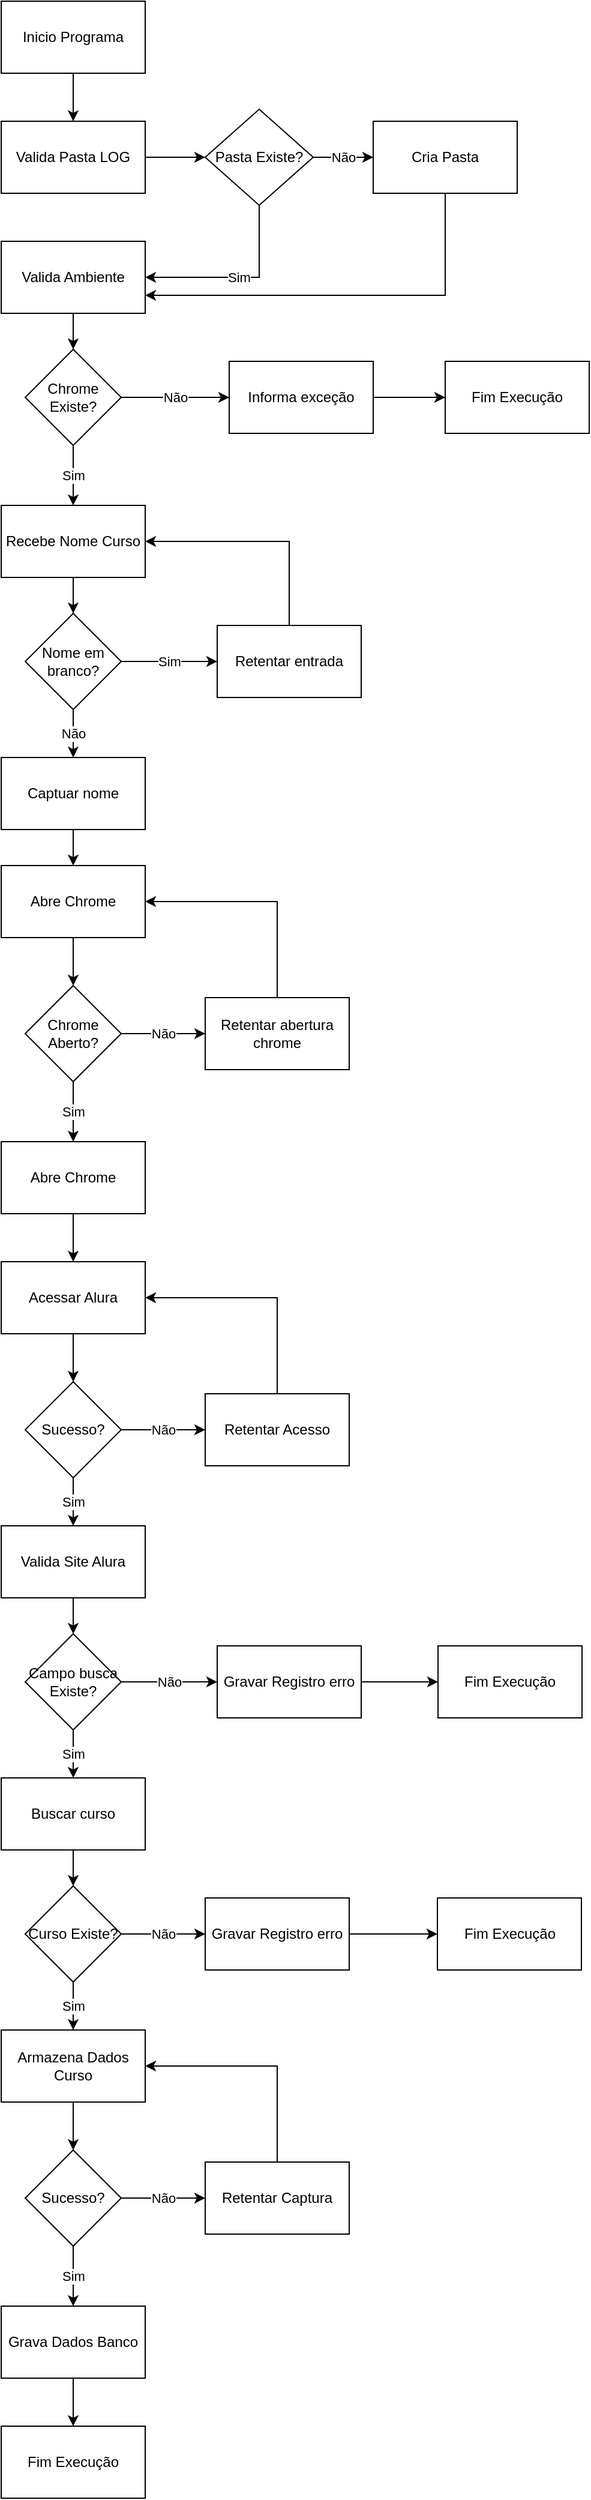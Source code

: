 <mxfile version="20.3.0" type="device"><diagram id="UJPH2ZQYphaxS8EfUfww" name="Página-1"><mxGraphModel dx="1022" dy="531" grid="1" gridSize="10" guides="1" tooltips="1" connect="1" arrows="1" fold="1" page="1" pageScale="1" pageWidth="827" pageHeight="1169" math="0" shadow="0"><root><mxCell id="0"/><mxCell id="1" parent="0"/><mxCell id="j4ky8cEnAvulfvaqjkqF-14" style="edgeStyle=orthogonalEdgeStyle;rounded=0;orthogonalLoop=1;jettySize=auto;html=1;exitX=0.5;exitY=1;exitDx=0;exitDy=0;" edge="1" parent="1" source="j4ky8cEnAvulfvaqjkqF-1" target="j4ky8cEnAvulfvaqjkqF-12"><mxGeometry relative="1" as="geometry"/></mxCell><mxCell id="j4ky8cEnAvulfvaqjkqF-1" value="Inicio Programa" style="rounded=0;whiteSpace=wrap;html=1;" vertex="1" parent="1"><mxGeometry x="50" y="50" width="120" height="60" as="geometry"/></mxCell><mxCell id="j4ky8cEnAvulfvaqjkqF-6" style="edgeStyle=orthogonalEdgeStyle;rounded=0;orthogonalLoop=1;jettySize=auto;html=1;exitX=0.5;exitY=1;exitDx=0;exitDy=0;" edge="1" parent="1" source="j4ky8cEnAvulfvaqjkqF-2" target="j4ky8cEnAvulfvaqjkqF-5"><mxGeometry relative="1" as="geometry"/></mxCell><mxCell id="j4ky8cEnAvulfvaqjkqF-2" value="Recebe Nome Curso" style="rounded=0;whiteSpace=wrap;html=1;" vertex="1" parent="1"><mxGeometry x="50" y="470" width="120" height="60" as="geometry"/></mxCell><mxCell id="j4ky8cEnAvulfvaqjkqF-8" value="Sim" style="edgeStyle=orthogonalEdgeStyle;rounded=0;orthogonalLoop=1;jettySize=auto;html=1;exitX=1;exitY=0.5;exitDx=0;exitDy=0;" edge="1" parent="1" source="j4ky8cEnAvulfvaqjkqF-5" target="j4ky8cEnAvulfvaqjkqF-7"><mxGeometry relative="1" as="geometry"/></mxCell><mxCell id="j4ky8cEnAvulfvaqjkqF-11" value="Não" style="edgeStyle=orthogonalEdgeStyle;rounded=0;orthogonalLoop=1;jettySize=auto;html=1;exitX=0.5;exitY=1;exitDx=0;exitDy=0;" edge="1" parent="1" source="j4ky8cEnAvulfvaqjkqF-5" target="j4ky8cEnAvulfvaqjkqF-10"><mxGeometry relative="1" as="geometry"/></mxCell><mxCell id="j4ky8cEnAvulfvaqjkqF-5" value="Nome em branco?" style="rhombus;whiteSpace=wrap;html=1;" vertex="1" parent="1"><mxGeometry x="70" y="560" width="80" height="80" as="geometry"/></mxCell><mxCell id="j4ky8cEnAvulfvaqjkqF-9" style="edgeStyle=orthogonalEdgeStyle;rounded=0;orthogonalLoop=1;jettySize=auto;html=1;exitX=0.5;exitY=0;exitDx=0;exitDy=0;entryX=1;entryY=0.5;entryDx=0;entryDy=0;" edge="1" parent="1" source="j4ky8cEnAvulfvaqjkqF-7" target="j4ky8cEnAvulfvaqjkqF-2"><mxGeometry relative="1" as="geometry"/></mxCell><mxCell id="j4ky8cEnAvulfvaqjkqF-7" value="Retentar entrada" style="rounded=0;whiteSpace=wrap;html=1;" vertex="1" parent="1"><mxGeometry x="230" y="570" width="120" height="60" as="geometry"/></mxCell><mxCell id="j4ky8cEnAvulfvaqjkqF-30" style="edgeStyle=orthogonalEdgeStyle;rounded=0;orthogonalLoop=1;jettySize=auto;html=1;exitX=0.5;exitY=1;exitDx=0;exitDy=0;entryX=0.5;entryY=0;entryDx=0;entryDy=0;" edge="1" parent="1" source="j4ky8cEnAvulfvaqjkqF-10" target="j4ky8cEnAvulfvaqjkqF-29"><mxGeometry relative="1" as="geometry"/></mxCell><mxCell id="j4ky8cEnAvulfvaqjkqF-10" value="Captuar nome" style="rounded=0;whiteSpace=wrap;html=1;" vertex="1" parent="1"><mxGeometry x="50" y="680" width="120" height="60" as="geometry"/></mxCell><mxCell id="j4ky8cEnAvulfvaqjkqF-19" style="edgeStyle=orthogonalEdgeStyle;rounded=0;orthogonalLoop=1;jettySize=auto;html=1;exitX=1;exitY=0.5;exitDx=0;exitDy=0;entryX=0;entryY=0.5;entryDx=0;entryDy=0;" edge="1" parent="1" source="j4ky8cEnAvulfvaqjkqF-12" target="j4ky8cEnAvulfvaqjkqF-18"><mxGeometry relative="1" as="geometry"/></mxCell><mxCell id="j4ky8cEnAvulfvaqjkqF-12" value="Valida Pasta LOG" style="rounded=0;whiteSpace=wrap;html=1;" vertex="1" parent="1"><mxGeometry x="50" y="150" width="120" height="60" as="geometry"/></mxCell><mxCell id="j4ky8cEnAvulfvaqjkqF-24" style="edgeStyle=orthogonalEdgeStyle;rounded=0;orthogonalLoop=1;jettySize=auto;html=1;exitX=0.5;exitY=1;exitDx=0;exitDy=0;" edge="1" parent="1" source="j4ky8cEnAvulfvaqjkqF-13" target="j4ky8cEnAvulfvaqjkqF-17"><mxGeometry relative="1" as="geometry"/></mxCell><mxCell id="j4ky8cEnAvulfvaqjkqF-13" value="Valida Ambiente" style="rounded=0;whiteSpace=wrap;html=1;" vertex="1" parent="1"><mxGeometry x="50" y="250" width="120" height="60" as="geometry"/></mxCell><mxCell id="j4ky8cEnAvulfvaqjkqF-27" value="Sim" style="edgeStyle=orthogonalEdgeStyle;rounded=0;orthogonalLoop=1;jettySize=auto;html=1;exitX=0.5;exitY=1;exitDx=0;exitDy=0;" edge="1" parent="1" source="j4ky8cEnAvulfvaqjkqF-17" target="j4ky8cEnAvulfvaqjkqF-2"><mxGeometry relative="1" as="geometry"/></mxCell><mxCell id="j4ky8cEnAvulfvaqjkqF-80" value="Não" style="edgeStyle=orthogonalEdgeStyle;rounded=0;orthogonalLoop=1;jettySize=auto;html=1;exitX=1;exitY=0.5;exitDx=0;exitDy=0;" edge="1" parent="1" source="j4ky8cEnAvulfvaqjkqF-17" target="j4ky8cEnAvulfvaqjkqF-79"><mxGeometry relative="1" as="geometry"/></mxCell><mxCell id="j4ky8cEnAvulfvaqjkqF-17" value="Chrome Existe?" style="rhombus;whiteSpace=wrap;html=1;" vertex="1" parent="1"><mxGeometry x="70" y="340" width="80" height="80" as="geometry"/></mxCell><mxCell id="j4ky8cEnAvulfvaqjkqF-20" value="Sim" style="edgeStyle=orthogonalEdgeStyle;rounded=0;orthogonalLoop=1;jettySize=auto;html=1;exitX=0.5;exitY=1;exitDx=0;exitDy=0;entryX=1;entryY=0.5;entryDx=0;entryDy=0;" edge="1" parent="1" source="j4ky8cEnAvulfvaqjkqF-18" target="j4ky8cEnAvulfvaqjkqF-13"><mxGeometry relative="1" as="geometry"/></mxCell><mxCell id="j4ky8cEnAvulfvaqjkqF-22" value="Não" style="edgeStyle=orthogonalEdgeStyle;rounded=0;orthogonalLoop=1;jettySize=auto;html=1;exitX=1;exitY=0.5;exitDx=0;exitDy=0;entryX=0;entryY=0.5;entryDx=0;entryDy=0;" edge="1" parent="1" source="j4ky8cEnAvulfvaqjkqF-18" target="j4ky8cEnAvulfvaqjkqF-21"><mxGeometry relative="1" as="geometry"/></mxCell><mxCell id="j4ky8cEnAvulfvaqjkqF-18" value="Pasta Existe?" style="rhombus;whiteSpace=wrap;html=1;" vertex="1" parent="1"><mxGeometry x="220" y="140" width="90" height="80" as="geometry"/></mxCell><mxCell id="j4ky8cEnAvulfvaqjkqF-23" style="edgeStyle=orthogonalEdgeStyle;rounded=0;orthogonalLoop=1;jettySize=auto;html=1;exitX=0.5;exitY=1;exitDx=0;exitDy=0;entryX=1;entryY=0.75;entryDx=0;entryDy=0;" edge="1" parent="1" source="j4ky8cEnAvulfvaqjkqF-21" target="j4ky8cEnAvulfvaqjkqF-13"><mxGeometry relative="1" as="geometry"/></mxCell><mxCell id="j4ky8cEnAvulfvaqjkqF-21" value="Cria Pasta&lt;br&gt;" style="rounded=0;whiteSpace=wrap;html=1;" vertex="1" parent="1"><mxGeometry x="360" y="150" width="120" height="60" as="geometry"/></mxCell><mxCell id="j4ky8cEnAvulfvaqjkqF-25" value="Fim Execução" style="rounded=0;whiteSpace=wrap;html=1;" vertex="1" parent="1"><mxGeometry x="420" y="350" width="120" height="60" as="geometry"/></mxCell><mxCell id="j4ky8cEnAvulfvaqjkqF-32" style="edgeStyle=orthogonalEdgeStyle;rounded=0;orthogonalLoop=1;jettySize=auto;html=1;exitX=0.5;exitY=1;exitDx=0;exitDy=0;" edge="1" parent="1" source="j4ky8cEnAvulfvaqjkqF-29" target="j4ky8cEnAvulfvaqjkqF-31"><mxGeometry relative="1" as="geometry"/></mxCell><mxCell id="j4ky8cEnAvulfvaqjkqF-29" value="Abre Chrome" style="rounded=0;whiteSpace=wrap;html=1;" vertex="1" parent="1"><mxGeometry x="50" y="770" width="120" height="60" as="geometry"/></mxCell><mxCell id="j4ky8cEnAvulfvaqjkqF-34" value="Não" style="edgeStyle=orthogonalEdgeStyle;rounded=0;orthogonalLoop=1;jettySize=auto;html=1;exitX=1;exitY=0.5;exitDx=0;exitDy=0;" edge="1" parent="1" source="j4ky8cEnAvulfvaqjkqF-31" target="j4ky8cEnAvulfvaqjkqF-33"><mxGeometry relative="1" as="geometry"/></mxCell><mxCell id="j4ky8cEnAvulfvaqjkqF-37" value="Sim" style="edgeStyle=orthogonalEdgeStyle;rounded=0;orthogonalLoop=1;jettySize=auto;html=1;exitX=0.5;exitY=1;exitDx=0;exitDy=0;" edge="1" parent="1" source="j4ky8cEnAvulfvaqjkqF-31" target="j4ky8cEnAvulfvaqjkqF-36"><mxGeometry relative="1" as="geometry"/></mxCell><mxCell id="j4ky8cEnAvulfvaqjkqF-31" value="Chrome Aberto?" style="rhombus;whiteSpace=wrap;html=1;" vertex="1" parent="1"><mxGeometry x="70" y="870" width="80" height="80" as="geometry"/></mxCell><mxCell id="j4ky8cEnAvulfvaqjkqF-35" style="edgeStyle=orthogonalEdgeStyle;rounded=0;orthogonalLoop=1;jettySize=auto;html=1;exitX=0.5;exitY=0;exitDx=0;exitDy=0;entryX=1;entryY=0.5;entryDx=0;entryDy=0;" edge="1" parent="1" source="j4ky8cEnAvulfvaqjkqF-33" target="j4ky8cEnAvulfvaqjkqF-29"><mxGeometry relative="1" as="geometry"/></mxCell><mxCell id="j4ky8cEnAvulfvaqjkqF-33" value="Retentar abertura chrome" style="rounded=0;whiteSpace=wrap;html=1;" vertex="1" parent="1"><mxGeometry x="220" y="880" width="120" height="60" as="geometry"/></mxCell><mxCell id="j4ky8cEnAvulfvaqjkqF-39" style="edgeStyle=orthogonalEdgeStyle;rounded=0;orthogonalLoop=1;jettySize=auto;html=1;exitX=0.5;exitY=1;exitDx=0;exitDy=0;" edge="1" parent="1" source="j4ky8cEnAvulfvaqjkqF-36" target="j4ky8cEnAvulfvaqjkqF-38"><mxGeometry relative="1" as="geometry"><Array as="points"><mxPoint x="110" y="1090"/><mxPoint x="110" y="1090"/></Array></mxGeometry></mxCell><mxCell id="j4ky8cEnAvulfvaqjkqF-36" value="Abre Chrome" style="rounded=0;whiteSpace=wrap;html=1;" vertex="1" parent="1"><mxGeometry x="50" y="1000" width="120" height="60" as="geometry"/></mxCell><mxCell id="j4ky8cEnAvulfvaqjkqF-43" style="edgeStyle=orthogonalEdgeStyle;rounded=0;orthogonalLoop=1;jettySize=auto;html=1;exitX=0.5;exitY=1;exitDx=0;exitDy=0;" edge="1" parent="1" source="j4ky8cEnAvulfvaqjkqF-38" target="j4ky8cEnAvulfvaqjkqF-41"><mxGeometry relative="1" as="geometry"/></mxCell><mxCell id="j4ky8cEnAvulfvaqjkqF-38" value="Acessar Alura" style="rounded=0;whiteSpace=wrap;html=1;" vertex="1" parent="1"><mxGeometry x="50" y="1100" width="120" height="60" as="geometry"/></mxCell><mxCell id="j4ky8cEnAvulfvaqjkqF-45" value="Não" style="edgeStyle=orthogonalEdgeStyle;rounded=0;orthogonalLoop=1;jettySize=auto;html=1;exitX=1;exitY=0.5;exitDx=0;exitDy=0;entryX=0;entryY=0.5;entryDx=0;entryDy=0;" edge="1" parent="1" source="j4ky8cEnAvulfvaqjkqF-41" target="j4ky8cEnAvulfvaqjkqF-44"><mxGeometry relative="1" as="geometry"/></mxCell><mxCell id="j4ky8cEnAvulfvaqjkqF-48" value="Sim" style="edgeStyle=orthogonalEdgeStyle;rounded=0;orthogonalLoop=1;jettySize=auto;html=1;exitX=0.5;exitY=1;exitDx=0;exitDy=0;" edge="1" parent="1" source="j4ky8cEnAvulfvaqjkqF-41" target="j4ky8cEnAvulfvaqjkqF-47"><mxGeometry relative="1" as="geometry"/></mxCell><mxCell id="j4ky8cEnAvulfvaqjkqF-41" value="Sucesso?" style="rhombus;whiteSpace=wrap;html=1;" vertex="1" parent="1"><mxGeometry x="70" y="1200" width="80" height="80" as="geometry"/></mxCell><mxCell id="j4ky8cEnAvulfvaqjkqF-46" style="edgeStyle=orthogonalEdgeStyle;rounded=0;orthogonalLoop=1;jettySize=auto;html=1;exitX=0.5;exitY=0;exitDx=0;exitDy=0;entryX=1;entryY=0.5;entryDx=0;entryDy=0;" edge="1" parent="1" source="j4ky8cEnAvulfvaqjkqF-44" target="j4ky8cEnAvulfvaqjkqF-38"><mxGeometry relative="1" as="geometry"/></mxCell><mxCell id="j4ky8cEnAvulfvaqjkqF-44" value="Retentar Acesso" style="rounded=0;whiteSpace=wrap;html=1;" vertex="1" parent="1"><mxGeometry x="220" y="1210" width="120" height="60" as="geometry"/></mxCell><mxCell id="j4ky8cEnAvulfvaqjkqF-60" style="edgeStyle=orthogonalEdgeStyle;rounded=0;orthogonalLoop=1;jettySize=auto;html=1;exitX=0.5;exitY=1;exitDx=0;exitDy=0;entryX=0.5;entryY=0;entryDx=0;entryDy=0;" edge="1" parent="1" source="j4ky8cEnAvulfvaqjkqF-47" target="j4ky8cEnAvulfvaqjkqF-59"><mxGeometry relative="1" as="geometry"/></mxCell><mxCell id="j4ky8cEnAvulfvaqjkqF-47" value="Valida Site Alura" style="rounded=0;whiteSpace=wrap;html=1;" vertex="1" parent="1"><mxGeometry x="50" y="1320" width="120" height="60" as="geometry"/></mxCell><mxCell id="j4ky8cEnAvulfvaqjkqF-53" value="Não" style="edgeStyle=orthogonalEdgeStyle;rounded=0;orthogonalLoop=1;jettySize=auto;html=1;exitX=1;exitY=0.5;exitDx=0;exitDy=0;entryX=0;entryY=0.5;entryDx=0;entryDy=0;" edge="1" parent="1" source="j4ky8cEnAvulfvaqjkqF-50" target="j4ky8cEnAvulfvaqjkqF-52"><mxGeometry relative="1" as="geometry"/></mxCell><mxCell id="j4ky8cEnAvulfvaqjkqF-56" value="Sim" style="edgeStyle=orthogonalEdgeStyle;rounded=0;orthogonalLoop=1;jettySize=auto;html=1;exitX=0.5;exitY=1;exitDx=0;exitDy=0;" edge="1" parent="1" source="j4ky8cEnAvulfvaqjkqF-50" target="j4ky8cEnAvulfvaqjkqF-55"><mxGeometry relative="1" as="geometry"/></mxCell><mxCell id="j4ky8cEnAvulfvaqjkqF-50" value="Sucesso?" style="rhombus;whiteSpace=wrap;html=1;" vertex="1" parent="1"><mxGeometry x="70" y="1840" width="80" height="80" as="geometry"/></mxCell><mxCell id="j4ky8cEnAvulfvaqjkqF-83" style="edgeStyle=orthogonalEdgeStyle;rounded=0;orthogonalLoop=1;jettySize=auto;html=1;exitX=0.5;exitY=0;exitDx=0;exitDy=0;entryX=1;entryY=0.5;entryDx=0;entryDy=0;" edge="1" parent="1" source="j4ky8cEnAvulfvaqjkqF-52" target="j4ky8cEnAvulfvaqjkqF-76"><mxGeometry relative="1" as="geometry"/></mxCell><mxCell id="j4ky8cEnAvulfvaqjkqF-52" value="Retentar Captura" style="rounded=0;whiteSpace=wrap;html=1;" vertex="1" parent="1"><mxGeometry x="220" y="1850" width="120" height="60" as="geometry"/></mxCell><mxCell id="j4ky8cEnAvulfvaqjkqF-85" style="edgeStyle=orthogonalEdgeStyle;rounded=0;orthogonalLoop=1;jettySize=auto;html=1;exitX=0.5;exitY=1;exitDx=0;exitDy=0;" edge="1" parent="1" source="j4ky8cEnAvulfvaqjkqF-55" target="j4ky8cEnAvulfvaqjkqF-84"><mxGeometry relative="1" as="geometry"/></mxCell><mxCell id="j4ky8cEnAvulfvaqjkqF-55" value="Grava Dados Banco" style="rounded=0;whiteSpace=wrap;html=1;" vertex="1" parent="1"><mxGeometry x="50" y="1970" width="120" height="60" as="geometry"/></mxCell><mxCell id="j4ky8cEnAvulfvaqjkqF-64" value="Não" style="edgeStyle=orthogonalEdgeStyle;rounded=0;orthogonalLoop=1;jettySize=auto;html=1;exitX=1;exitY=0.5;exitDx=0;exitDy=0;" edge="1" parent="1" source="j4ky8cEnAvulfvaqjkqF-59" target="j4ky8cEnAvulfvaqjkqF-63"><mxGeometry relative="1" as="geometry"/></mxCell><mxCell id="j4ky8cEnAvulfvaqjkqF-67" value="Sim" style="edgeStyle=orthogonalEdgeStyle;rounded=0;orthogonalLoop=1;jettySize=auto;html=1;exitX=0.5;exitY=1;exitDx=0;exitDy=0;" edge="1" parent="1" source="j4ky8cEnAvulfvaqjkqF-59" target="j4ky8cEnAvulfvaqjkqF-66"><mxGeometry relative="1" as="geometry"/></mxCell><mxCell id="j4ky8cEnAvulfvaqjkqF-59" value="Campo busca Existe?" style="rhombus;whiteSpace=wrap;html=1;" vertex="1" parent="1"><mxGeometry x="70" y="1410" width="80" height="80" as="geometry"/></mxCell><mxCell id="j4ky8cEnAvulfvaqjkqF-62" value="Fim Execução" style="rounded=0;whiteSpace=wrap;html=1;" vertex="1" parent="1"><mxGeometry x="414" y="1420" width="120" height="60" as="geometry"/></mxCell><mxCell id="j4ky8cEnAvulfvaqjkqF-65" style="edgeStyle=orthogonalEdgeStyle;rounded=0;orthogonalLoop=1;jettySize=auto;html=1;exitX=1;exitY=0.5;exitDx=0;exitDy=0;" edge="1" parent="1" source="j4ky8cEnAvulfvaqjkqF-63" target="j4ky8cEnAvulfvaqjkqF-62"><mxGeometry relative="1" as="geometry"/></mxCell><mxCell id="j4ky8cEnAvulfvaqjkqF-63" value="Gravar Registro erro" style="rounded=0;whiteSpace=wrap;html=1;" vertex="1" parent="1"><mxGeometry x="230" y="1420" width="120" height="60" as="geometry"/></mxCell><mxCell id="j4ky8cEnAvulfvaqjkqF-70" style="edgeStyle=orthogonalEdgeStyle;rounded=0;orthogonalLoop=1;jettySize=auto;html=1;exitX=0.5;exitY=1;exitDx=0;exitDy=0;entryX=0.5;entryY=0;entryDx=0;entryDy=0;" edge="1" parent="1" source="j4ky8cEnAvulfvaqjkqF-66" target="j4ky8cEnAvulfvaqjkqF-68"><mxGeometry relative="1" as="geometry"/></mxCell><mxCell id="j4ky8cEnAvulfvaqjkqF-66" value="Buscar curso" style="rounded=0;whiteSpace=wrap;html=1;" vertex="1" parent="1"><mxGeometry x="50" y="1530" width="120" height="60" as="geometry"/></mxCell><mxCell id="j4ky8cEnAvulfvaqjkqF-75" value="Não" style="edgeStyle=orthogonalEdgeStyle;rounded=0;orthogonalLoop=1;jettySize=auto;html=1;exitX=1;exitY=0.5;exitDx=0;exitDy=0;" edge="1" parent="1" source="j4ky8cEnAvulfvaqjkqF-68" target="j4ky8cEnAvulfvaqjkqF-73"><mxGeometry relative="1" as="geometry"/></mxCell><mxCell id="j4ky8cEnAvulfvaqjkqF-77" value="Sim" style="edgeStyle=orthogonalEdgeStyle;rounded=0;orthogonalLoop=1;jettySize=auto;html=1;exitX=0.5;exitY=1;exitDx=0;exitDy=0;entryX=0.5;entryY=0;entryDx=0;entryDy=0;" edge="1" parent="1" source="j4ky8cEnAvulfvaqjkqF-68" target="j4ky8cEnAvulfvaqjkqF-76"><mxGeometry relative="1" as="geometry"/></mxCell><mxCell id="j4ky8cEnAvulfvaqjkqF-68" value="Curso Existe?" style="rhombus;whiteSpace=wrap;html=1;" vertex="1" parent="1"><mxGeometry x="70" y="1620" width="80" height="80" as="geometry"/></mxCell><mxCell id="j4ky8cEnAvulfvaqjkqF-71" value="Fim Execução" style="rounded=0;whiteSpace=wrap;html=1;" vertex="1" parent="1"><mxGeometry x="413.5" y="1630" width="120" height="60" as="geometry"/></mxCell><mxCell id="j4ky8cEnAvulfvaqjkqF-72" style="edgeStyle=orthogonalEdgeStyle;rounded=0;orthogonalLoop=1;jettySize=auto;html=1;exitX=1;exitY=0.5;exitDx=0;exitDy=0;" edge="1" parent="1" source="j4ky8cEnAvulfvaqjkqF-73" target="j4ky8cEnAvulfvaqjkqF-71"><mxGeometry relative="1" as="geometry"/></mxCell><mxCell id="j4ky8cEnAvulfvaqjkqF-73" value="Gravar Registro erro" style="rounded=0;whiteSpace=wrap;html=1;" vertex="1" parent="1"><mxGeometry x="220" y="1630" width="120" height="60" as="geometry"/></mxCell><mxCell id="j4ky8cEnAvulfvaqjkqF-78" style="edgeStyle=orthogonalEdgeStyle;rounded=0;orthogonalLoop=1;jettySize=auto;html=1;exitX=0.5;exitY=1;exitDx=0;exitDy=0;entryX=0.5;entryY=0;entryDx=0;entryDy=0;" edge="1" parent="1" source="j4ky8cEnAvulfvaqjkqF-76" target="j4ky8cEnAvulfvaqjkqF-50"><mxGeometry relative="1" as="geometry"/></mxCell><mxCell id="j4ky8cEnAvulfvaqjkqF-76" value="Armazena Dados Curso" style="rounded=0;whiteSpace=wrap;html=1;" vertex="1" parent="1"><mxGeometry x="50" y="1740" width="120" height="60" as="geometry"/></mxCell><mxCell id="j4ky8cEnAvulfvaqjkqF-81" style="edgeStyle=orthogonalEdgeStyle;rounded=0;orthogonalLoop=1;jettySize=auto;html=1;exitX=1;exitY=0.5;exitDx=0;exitDy=0;entryX=0;entryY=0.5;entryDx=0;entryDy=0;" edge="1" parent="1" source="j4ky8cEnAvulfvaqjkqF-79" target="j4ky8cEnAvulfvaqjkqF-25"><mxGeometry relative="1" as="geometry"/></mxCell><mxCell id="j4ky8cEnAvulfvaqjkqF-79" value="Informa exceção" style="rounded=0;whiteSpace=wrap;html=1;" vertex="1" parent="1"><mxGeometry x="240" y="350" width="120" height="60" as="geometry"/></mxCell><mxCell id="j4ky8cEnAvulfvaqjkqF-84" value="Fim Execução" style="rounded=0;whiteSpace=wrap;html=1;" vertex="1" parent="1"><mxGeometry x="50" y="2070" width="120" height="60" as="geometry"/></mxCell></root></mxGraphModel></diagram></mxfile>